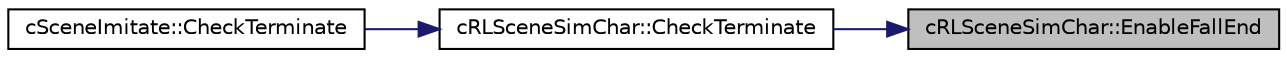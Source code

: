 digraph "cRLSceneSimChar::EnableFallEnd"
{
 // LATEX_PDF_SIZE
  edge [fontname="Helvetica",fontsize="10",labelfontname="Helvetica",labelfontsize="10"];
  node [fontname="Helvetica",fontsize="10",shape=record];
  rankdir="RL";
  Node1 [label="cRLSceneSimChar::EnableFallEnd",height=0.2,width=0.4,color="black", fillcolor="grey75", style="filled", fontcolor="black",tooltip=" "];
  Node1 -> Node2 [dir="back",color="midnightblue",fontsize="10",style="solid",fontname="Helvetica"];
  Node2 [label="cRLSceneSimChar::CheckTerminate",height=0.2,width=0.4,color="black", fillcolor="white", style="filled",URL="$classc_r_l_scene_sim_char.html#a2bf595df93e15631434cceaa7b2d6485",tooltip=" "];
  Node2 -> Node3 [dir="back",color="midnightblue",fontsize="10",style="solid",fontname="Helvetica"];
  Node3 [label="cSceneImitate::CheckTerminate",height=0.2,width=0.4,color="black", fillcolor="white", style="filled",URL="$classc_scene_imitate.html#a6a032059e59b48310d61e030ec6a1487",tooltip=" "];
}
